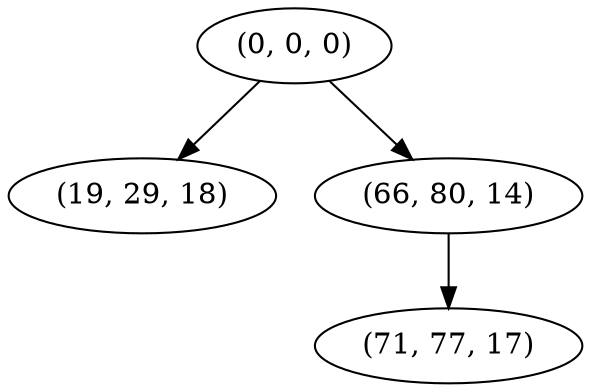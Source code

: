 digraph tree {
    "(0, 0, 0)";
    "(19, 29, 18)";
    "(66, 80, 14)";
    "(71, 77, 17)";
    "(0, 0, 0)" -> "(19, 29, 18)";
    "(0, 0, 0)" -> "(66, 80, 14)";
    "(66, 80, 14)" -> "(71, 77, 17)";
}
